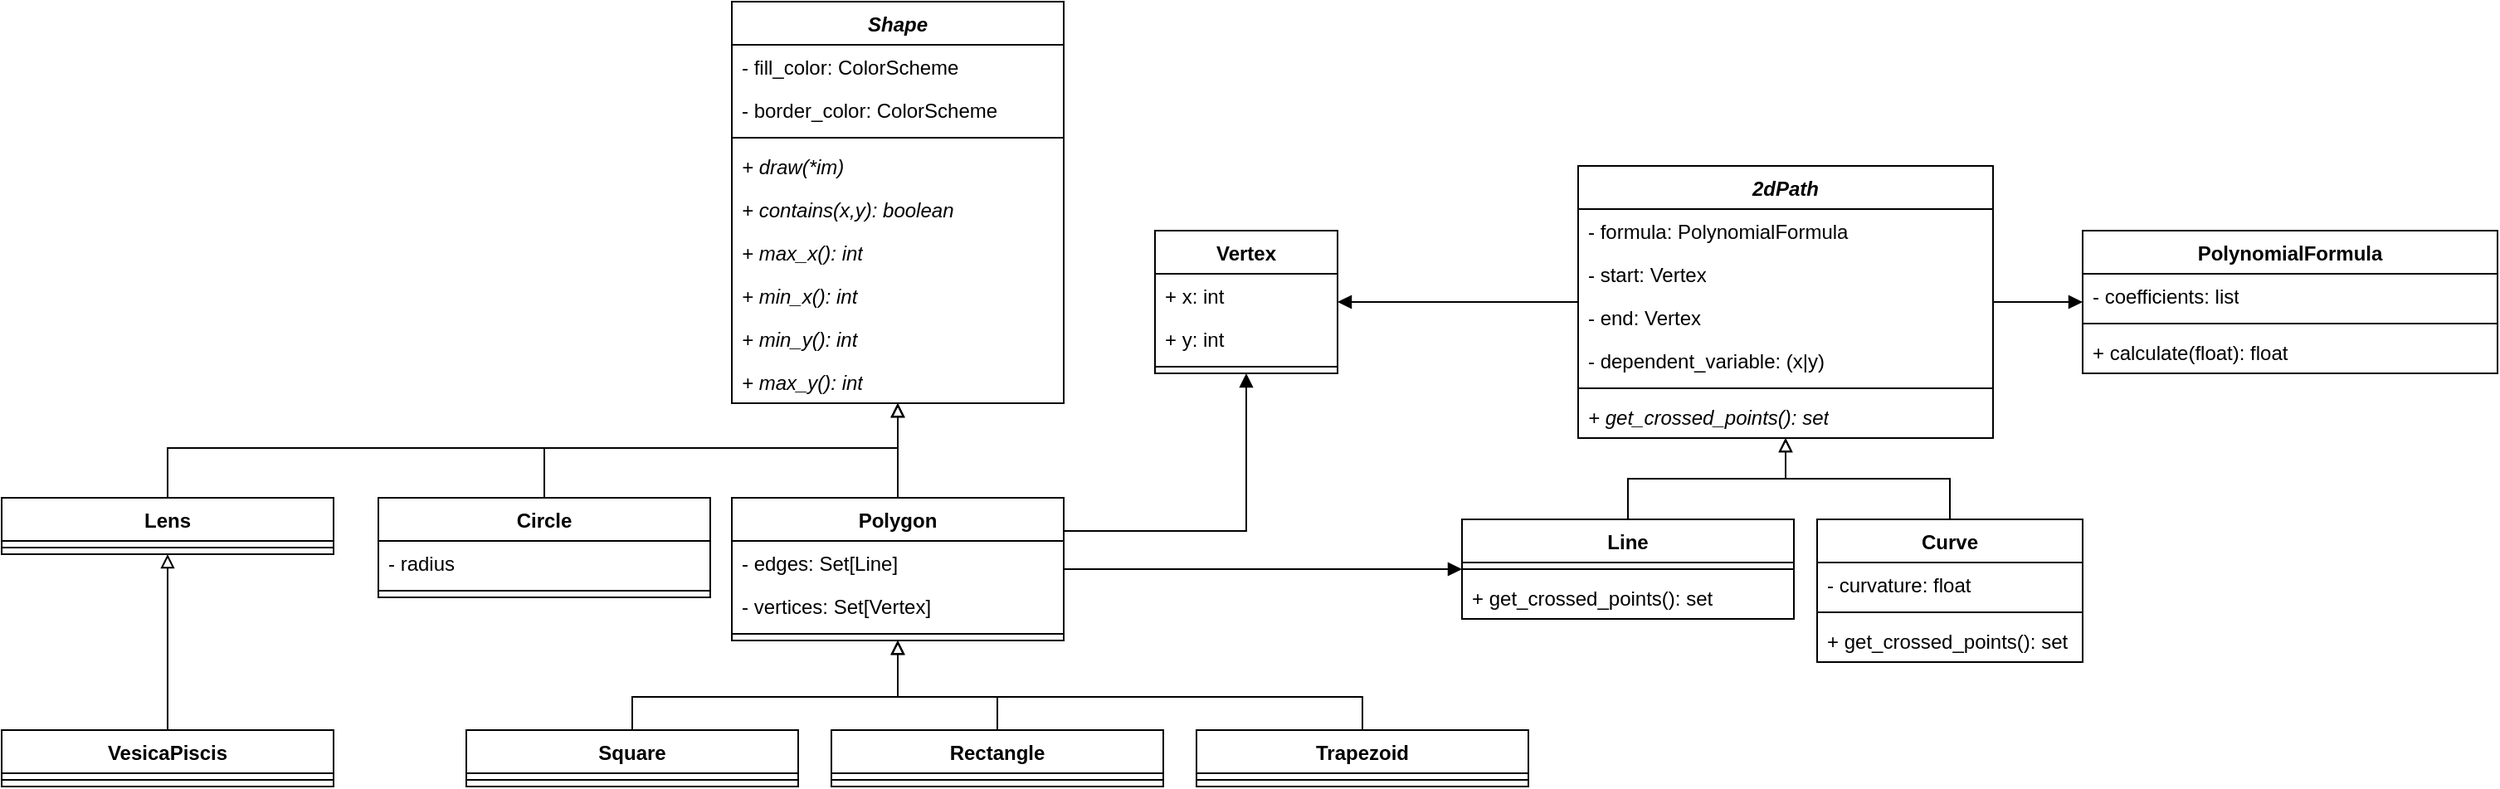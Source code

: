 <mxfile version="21.6.5" type="device">
  <diagram id="C5RBs43oDa-KdzZeNtuy" name="Page-1">
    <mxGraphModel dx="2261" dy="836" grid="1" gridSize="10" guides="1" tooltips="1" connect="1" arrows="1" fold="1" page="1" pageScale="1" pageWidth="827" pageHeight="1169" math="0" shadow="0">
      <root>
        <mxCell id="WIyWlLk6GJQsqaUBKTNV-0" />
        <mxCell id="WIyWlLk6GJQsqaUBKTNV-1" parent="WIyWlLk6GJQsqaUBKTNV-0" />
        <mxCell id="W9Dgzm_wZcdzXTSlPBRV-24" style="edgeStyle=orthogonalEdgeStyle;rounded=0;orthogonalLoop=1;jettySize=auto;html=1;fontFamily=Helvetica;fontSize=12;fontColor=default;endArrow=block;endFill=1;" parent="WIyWlLk6GJQsqaUBKTNV-1" source="W9Dgzm_wZcdzXTSlPBRV-0" target="W9Dgzm_wZcdzXTSlPBRV-4" edge="1">
          <mxGeometry relative="1" as="geometry" />
        </mxCell>
        <mxCell id="W9Dgzm_wZcdzXTSlPBRV-35" style="edgeStyle=orthogonalEdgeStyle;rounded=0;orthogonalLoop=1;jettySize=auto;html=1;fontFamily=Helvetica;fontSize=12;fontColor=default;endArrow=block;endFill=1;" parent="WIyWlLk6GJQsqaUBKTNV-1" source="W9Dgzm_wZcdzXTSlPBRV-0" target="W9Dgzm_wZcdzXTSlPBRV-29" edge="1">
          <mxGeometry relative="1" as="geometry" />
        </mxCell>
        <mxCell id="W9Dgzm_wZcdzXTSlPBRV-0" value="&lt;i&gt;2dPath&lt;/i&gt;" style="swimlane;fontStyle=1;align=center;verticalAlign=top;childLayout=stackLayout;horizontal=1;startSize=26;horizontalStack=0;resizeParent=1;resizeParentMax=0;resizeLast=0;collapsible=1;marginBottom=0;whiteSpace=wrap;html=1;" parent="WIyWlLk6GJQsqaUBKTNV-1" vertex="1">
          <mxGeometry x="310" y="160" width="250" height="164" as="geometry" />
        </mxCell>
        <mxCell id="W9Dgzm_wZcdzXTSlPBRV-1" value="- formula: PolynomialFormula" style="text;strokeColor=none;fillColor=none;align=left;verticalAlign=top;spacingLeft=4;spacingRight=4;overflow=hidden;rotatable=0;points=[[0,0.5],[1,0.5]];portConstraint=eastwest;whiteSpace=wrap;html=1;" parent="W9Dgzm_wZcdzXTSlPBRV-0" vertex="1">
          <mxGeometry y="26" width="250" height="26" as="geometry" />
        </mxCell>
        <mxCell id="W9Dgzm_wZcdzXTSlPBRV-18" value="- start: Vertex" style="text;strokeColor=none;fillColor=none;align=left;verticalAlign=top;spacingLeft=4;spacingRight=4;overflow=hidden;rotatable=0;points=[[0,0.5],[1,0.5]];portConstraint=eastwest;whiteSpace=wrap;html=1;" parent="W9Dgzm_wZcdzXTSlPBRV-0" vertex="1">
          <mxGeometry y="52" width="250" height="26" as="geometry" />
        </mxCell>
        <mxCell id="W9Dgzm_wZcdzXTSlPBRV-19" value="- end: Vertex" style="text;strokeColor=none;fillColor=none;align=left;verticalAlign=top;spacingLeft=4;spacingRight=4;overflow=hidden;rotatable=0;points=[[0,0.5],[1,0.5]];portConstraint=eastwest;whiteSpace=wrap;html=1;" parent="W9Dgzm_wZcdzXTSlPBRV-0" vertex="1">
          <mxGeometry y="78" width="250" height="26" as="geometry" />
        </mxCell>
        <mxCell id="W9Dgzm_wZcdzXTSlPBRV-20" value="- dependent_variable: (x|y)" style="text;strokeColor=none;fillColor=none;align=left;verticalAlign=top;spacingLeft=4;spacingRight=4;overflow=hidden;rotatable=0;points=[[0,0.5],[1,0.5]];portConstraint=eastwest;whiteSpace=wrap;html=1;" parent="W9Dgzm_wZcdzXTSlPBRV-0" vertex="1">
          <mxGeometry y="104" width="250" height="26" as="geometry" />
        </mxCell>
        <mxCell id="W9Dgzm_wZcdzXTSlPBRV-2" value="" style="line;strokeWidth=1;fillColor=none;align=left;verticalAlign=middle;spacingTop=-1;spacingLeft=3;spacingRight=3;rotatable=0;labelPosition=right;points=[];portConstraint=eastwest;strokeColor=inherit;" parent="W9Dgzm_wZcdzXTSlPBRV-0" vertex="1">
          <mxGeometry y="130" width="250" height="8" as="geometry" />
        </mxCell>
        <mxCell id="W9Dgzm_wZcdzXTSlPBRV-3" value="&lt;i&gt;+ get_crossed_points(): set&lt;/i&gt;" style="text;strokeColor=none;fillColor=none;align=left;verticalAlign=top;spacingLeft=4;spacingRight=4;overflow=hidden;rotatable=0;points=[[0,0.5],[1,0.5]];portConstraint=eastwest;whiteSpace=wrap;html=1;" parent="W9Dgzm_wZcdzXTSlPBRV-0" vertex="1">
          <mxGeometry y="138" width="250" height="26" as="geometry" />
        </mxCell>
        <mxCell id="W9Dgzm_wZcdzXTSlPBRV-4" value="PolynomialFormula" style="swimlane;fontStyle=1;align=center;verticalAlign=top;childLayout=stackLayout;horizontal=1;startSize=26;horizontalStack=0;resizeParent=1;resizeParentMax=0;resizeLast=0;collapsible=1;marginBottom=0;whiteSpace=wrap;html=1;" parent="WIyWlLk6GJQsqaUBKTNV-1" vertex="1">
          <mxGeometry x="614" y="199" width="250" height="86" as="geometry" />
        </mxCell>
        <mxCell id="W9Dgzm_wZcdzXTSlPBRV-5" value="- coefficients: list" style="text;strokeColor=none;fillColor=none;align=left;verticalAlign=top;spacingLeft=4;spacingRight=4;overflow=hidden;rotatable=0;points=[[0,0.5],[1,0.5]];portConstraint=eastwest;whiteSpace=wrap;html=1;" parent="W9Dgzm_wZcdzXTSlPBRV-4" vertex="1">
          <mxGeometry y="26" width="250" height="26" as="geometry" />
        </mxCell>
        <mxCell id="W9Dgzm_wZcdzXTSlPBRV-6" value="" style="line;strokeWidth=1;fillColor=none;align=left;verticalAlign=middle;spacingTop=-1;spacingLeft=3;spacingRight=3;rotatable=0;labelPosition=right;points=[];portConstraint=eastwest;strokeColor=inherit;" parent="W9Dgzm_wZcdzXTSlPBRV-4" vertex="1">
          <mxGeometry y="52" width="250" height="8" as="geometry" />
        </mxCell>
        <mxCell id="W9Dgzm_wZcdzXTSlPBRV-7" value="+ calculate(float): float" style="text;strokeColor=none;fillColor=none;align=left;verticalAlign=top;spacingLeft=4;spacingRight=4;overflow=hidden;rotatable=0;points=[[0,0.5],[1,0.5]];portConstraint=eastwest;whiteSpace=wrap;html=1;" parent="W9Dgzm_wZcdzXTSlPBRV-4" vertex="1">
          <mxGeometry y="60" width="250" height="26" as="geometry" />
        </mxCell>
        <mxCell id="W9Dgzm_wZcdzXTSlPBRV-23" style="edgeStyle=orthogonalEdgeStyle;rounded=0;orthogonalLoop=1;jettySize=auto;html=1;fontFamily=Helvetica;fontSize=12;fontColor=default;endArrow=block;endFill=0;" parent="WIyWlLk6GJQsqaUBKTNV-1" source="W9Dgzm_wZcdzXTSlPBRV-8" target="W9Dgzm_wZcdzXTSlPBRV-0" edge="1">
          <mxGeometry relative="1" as="geometry" />
        </mxCell>
        <mxCell id="W9Dgzm_wZcdzXTSlPBRV-8" value="Line" style="swimlane;fontStyle=1;align=center;verticalAlign=top;childLayout=stackLayout;horizontal=1;startSize=26;horizontalStack=0;resizeParent=1;resizeParentMax=0;resizeLast=0;collapsible=1;marginBottom=0;whiteSpace=wrap;html=1;" parent="WIyWlLk6GJQsqaUBKTNV-1" vertex="1">
          <mxGeometry x="240" y="373" width="200" height="60" as="geometry" />
        </mxCell>
        <mxCell id="W9Dgzm_wZcdzXTSlPBRV-10" value="" style="line;strokeWidth=1;fillColor=none;align=left;verticalAlign=middle;spacingTop=-1;spacingLeft=3;spacingRight=3;rotatable=0;labelPosition=right;points=[];portConstraint=eastwest;strokeColor=inherit;" parent="W9Dgzm_wZcdzXTSlPBRV-8" vertex="1">
          <mxGeometry y="26" width="200" height="8" as="geometry" />
        </mxCell>
        <mxCell id="W9Dgzm_wZcdzXTSlPBRV-17" value="+ get_crossed_points(): set" style="text;strokeColor=none;fillColor=none;align=left;verticalAlign=top;spacingLeft=4;spacingRight=4;overflow=hidden;rotatable=0;points=[[0,0.5],[1,0.5]];portConstraint=eastwest;whiteSpace=wrap;html=1;" parent="W9Dgzm_wZcdzXTSlPBRV-8" vertex="1">
          <mxGeometry y="34" width="200" height="26" as="geometry" />
        </mxCell>
        <mxCell id="W9Dgzm_wZcdzXTSlPBRV-22" style="edgeStyle=orthogonalEdgeStyle;rounded=0;orthogonalLoop=1;jettySize=auto;html=1;fontFamily=Helvetica;fontSize=12;fontColor=default;endArrow=block;endFill=0;" parent="WIyWlLk6GJQsqaUBKTNV-1" source="W9Dgzm_wZcdzXTSlPBRV-12" target="W9Dgzm_wZcdzXTSlPBRV-0" edge="1">
          <mxGeometry relative="1" as="geometry" />
        </mxCell>
        <mxCell id="W9Dgzm_wZcdzXTSlPBRV-12" value="Curve" style="swimlane;fontStyle=1;align=center;verticalAlign=top;childLayout=stackLayout;horizontal=1;startSize=26;horizontalStack=0;resizeParent=1;resizeParentMax=0;resizeLast=0;collapsible=1;marginBottom=0;whiteSpace=wrap;html=1;" parent="WIyWlLk6GJQsqaUBKTNV-1" vertex="1">
          <mxGeometry x="454" y="373" width="160" height="86" as="geometry" />
        </mxCell>
        <mxCell id="W9Dgzm_wZcdzXTSlPBRV-13" value="- curvature: float" style="text;strokeColor=none;fillColor=none;align=left;verticalAlign=top;spacingLeft=4;spacingRight=4;overflow=hidden;rotatable=0;points=[[0,0.5],[1,0.5]];portConstraint=eastwest;whiteSpace=wrap;html=1;" parent="W9Dgzm_wZcdzXTSlPBRV-12" vertex="1">
          <mxGeometry y="26" width="160" height="26" as="geometry" />
        </mxCell>
        <mxCell id="W9Dgzm_wZcdzXTSlPBRV-14" value="" style="line;strokeWidth=1;fillColor=none;align=left;verticalAlign=middle;spacingTop=-1;spacingLeft=3;spacingRight=3;rotatable=0;labelPosition=right;points=[];portConstraint=eastwest;strokeColor=inherit;" parent="W9Dgzm_wZcdzXTSlPBRV-12" vertex="1">
          <mxGeometry y="52" width="160" height="8" as="geometry" />
        </mxCell>
        <mxCell id="W9Dgzm_wZcdzXTSlPBRV-21" value="+ get_crossed_points(): set" style="text;strokeColor=none;fillColor=none;align=left;verticalAlign=top;spacingLeft=4;spacingRight=4;overflow=hidden;rotatable=0;points=[[0,0.5],[1,0.5]];portConstraint=eastwest;whiteSpace=wrap;html=1;" parent="W9Dgzm_wZcdzXTSlPBRV-12" vertex="1">
          <mxGeometry y="60" width="160" height="26" as="geometry" />
        </mxCell>
        <mxCell id="W9Dgzm_wZcdzXTSlPBRV-36" style="edgeStyle=orthogonalEdgeStyle;rounded=0;orthogonalLoop=1;jettySize=auto;html=1;fontFamily=Helvetica;fontSize=12;fontColor=default;endArrow=block;endFill=1;" parent="WIyWlLk6GJQsqaUBKTNV-1" source="W9Dgzm_wZcdzXTSlPBRV-25" target="W9Dgzm_wZcdzXTSlPBRV-29" edge="1">
          <mxGeometry relative="1" as="geometry">
            <Array as="points">
              <mxPoint x="110" y="380" />
            </Array>
          </mxGeometry>
        </mxCell>
        <mxCell id="W9Dgzm_wZcdzXTSlPBRV-37" style="edgeStyle=orthogonalEdgeStyle;rounded=0;orthogonalLoop=1;jettySize=auto;html=1;fontFamily=Helvetica;fontSize=12;fontColor=default;endArrow=block;endFill=1;" parent="WIyWlLk6GJQsqaUBKTNV-1" source="W9Dgzm_wZcdzXTSlPBRV-25" target="W9Dgzm_wZcdzXTSlPBRV-8" edge="1">
          <mxGeometry relative="1" as="geometry" />
        </mxCell>
        <mxCell id="W9Dgzm_wZcdzXTSlPBRV-40" style="edgeStyle=orthogonalEdgeStyle;rounded=0;orthogonalLoop=1;jettySize=auto;html=1;fontFamily=Helvetica;fontSize=12;fontColor=default;endArrow=block;endFill=0;" parent="WIyWlLk6GJQsqaUBKTNV-1" source="W9Dgzm_wZcdzXTSlPBRV-25" target="W9Dgzm_wZcdzXTSlPBRV-38" edge="1">
          <mxGeometry relative="1" as="geometry" />
        </mxCell>
        <mxCell id="W9Dgzm_wZcdzXTSlPBRV-25" value="Polygon" style="swimlane;fontStyle=1;align=center;verticalAlign=top;childLayout=stackLayout;horizontal=1;startSize=26;horizontalStack=0;resizeParent=1;resizeParentMax=0;resizeLast=0;collapsible=1;marginBottom=0;whiteSpace=wrap;html=1;fontFamily=Helvetica;fontSize=12;fontColor=default;fillColor=none;gradientColor=none;" parent="WIyWlLk6GJQsqaUBKTNV-1" vertex="1">
          <mxGeometry x="-200" y="360" width="200" height="86" as="geometry" />
        </mxCell>
        <mxCell id="W9Dgzm_wZcdzXTSlPBRV-44" value="- edges: Set[Line]" style="text;strokeColor=none;fillColor=none;align=left;verticalAlign=top;spacingLeft=4;spacingRight=4;overflow=hidden;rotatable=0;points=[[0,0.5],[1,0.5]];portConstraint=eastwest;whiteSpace=wrap;html=1;" parent="W9Dgzm_wZcdzXTSlPBRV-25" vertex="1">
          <mxGeometry y="26" width="200" height="26" as="geometry" />
        </mxCell>
        <mxCell id="W9Dgzm_wZcdzXTSlPBRV-45" value="- vertices: Set[Vertex]" style="text;strokeColor=none;fillColor=none;align=left;verticalAlign=top;spacingLeft=4;spacingRight=4;overflow=hidden;rotatable=0;points=[[0,0.5],[1,0.5]];portConstraint=eastwest;whiteSpace=wrap;html=1;" parent="W9Dgzm_wZcdzXTSlPBRV-25" vertex="1">
          <mxGeometry y="52" width="200" height="26" as="geometry" />
        </mxCell>
        <mxCell id="W9Dgzm_wZcdzXTSlPBRV-27" value="" style="line;strokeWidth=1;fillColor=none;align=left;verticalAlign=middle;spacingTop=-1;spacingLeft=3;spacingRight=3;rotatable=0;labelPosition=right;points=[];portConstraint=eastwest;strokeColor=inherit;fontFamily=Helvetica;fontSize=12;fontColor=default;html=1;" parent="W9Dgzm_wZcdzXTSlPBRV-25" vertex="1">
          <mxGeometry y="78" width="200" height="8" as="geometry" />
        </mxCell>
        <mxCell id="W9Dgzm_wZcdzXTSlPBRV-29" value="Vertex" style="swimlane;fontStyle=1;align=center;verticalAlign=top;childLayout=stackLayout;horizontal=1;startSize=26;horizontalStack=0;resizeParent=1;resizeParentMax=0;resizeLast=0;collapsible=1;marginBottom=0;whiteSpace=wrap;html=1;" parent="WIyWlLk6GJQsqaUBKTNV-1" vertex="1">
          <mxGeometry x="55" y="199" width="110" height="86" as="geometry" />
        </mxCell>
        <mxCell id="W9Dgzm_wZcdzXTSlPBRV-34" value="+ x: int" style="text;strokeColor=none;fillColor=none;align=left;verticalAlign=top;spacingLeft=4;spacingRight=4;overflow=hidden;rotatable=0;points=[[0,0.5],[1,0.5]];portConstraint=eastwest;whiteSpace=wrap;html=1;" parent="W9Dgzm_wZcdzXTSlPBRV-29" vertex="1">
          <mxGeometry y="26" width="110" height="26" as="geometry" />
        </mxCell>
        <mxCell id="W9Dgzm_wZcdzXTSlPBRV-33" value="+ y: int" style="text;strokeColor=none;fillColor=none;align=left;verticalAlign=top;spacingLeft=4;spacingRight=4;overflow=hidden;rotatable=0;points=[[0,0.5],[1,0.5]];portConstraint=eastwest;whiteSpace=wrap;html=1;" parent="W9Dgzm_wZcdzXTSlPBRV-29" vertex="1">
          <mxGeometry y="52" width="110" height="26" as="geometry" />
        </mxCell>
        <mxCell id="W9Dgzm_wZcdzXTSlPBRV-30" value="" style="line;strokeWidth=1;fillColor=none;align=left;verticalAlign=middle;spacingTop=-1;spacingLeft=3;spacingRight=3;rotatable=0;labelPosition=right;points=[];portConstraint=eastwest;strokeColor=inherit;" parent="W9Dgzm_wZcdzXTSlPBRV-29" vertex="1">
          <mxGeometry y="78" width="110" height="8" as="geometry" />
        </mxCell>
        <mxCell id="W9Dgzm_wZcdzXTSlPBRV-38" value="&lt;i&gt;Shape&lt;/i&gt;" style="swimlane;fontStyle=1;align=center;verticalAlign=top;childLayout=stackLayout;horizontal=1;startSize=26;horizontalStack=0;resizeParent=1;resizeParentMax=0;resizeLast=0;collapsible=1;marginBottom=0;whiteSpace=wrap;html=1;fontFamily=Helvetica;fontSize=12;fontColor=default;fillColor=none;gradientColor=none;" parent="WIyWlLk6GJQsqaUBKTNV-1" vertex="1">
          <mxGeometry x="-200" y="61" width="200" height="242" as="geometry" />
        </mxCell>
        <mxCell id="W9Dgzm_wZcdzXTSlPBRV-41" value="- fill_color: ColorScheme" style="text;strokeColor=none;fillColor=none;align=left;verticalAlign=top;spacingLeft=4;spacingRight=4;overflow=hidden;rotatable=0;points=[[0,0.5],[1,0.5]];portConstraint=eastwest;whiteSpace=wrap;html=1;" parent="W9Dgzm_wZcdzXTSlPBRV-38" vertex="1">
          <mxGeometry y="26" width="200" height="26" as="geometry" />
        </mxCell>
        <mxCell id="W9Dgzm_wZcdzXTSlPBRV-42" value="- border_color: ColorScheme" style="text;strokeColor=none;fillColor=none;align=left;verticalAlign=top;spacingLeft=4;spacingRight=4;overflow=hidden;rotatable=0;points=[[0,0.5],[1,0.5]];portConstraint=eastwest;whiteSpace=wrap;html=1;" parent="W9Dgzm_wZcdzXTSlPBRV-38" vertex="1">
          <mxGeometry y="52" width="200" height="26" as="geometry" />
        </mxCell>
        <mxCell id="W9Dgzm_wZcdzXTSlPBRV-39" value="" style="line;strokeWidth=1;fillColor=none;align=left;verticalAlign=middle;spacingTop=-1;spacingLeft=3;spacingRight=3;rotatable=0;labelPosition=right;points=[];portConstraint=eastwest;strokeColor=inherit;fontFamily=Helvetica;fontSize=12;fontColor=default;html=1;" parent="W9Dgzm_wZcdzXTSlPBRV-38" vertex="1">
          <mxGeometry y="78" width="200" height="8" as="geometry" />
        </mxCell>
        <mxCell id="W9Dgzm_wZcdzXTSlPBRV-43" value="+ draw(*im)" style="text;strokeColor=none;fillColor=none;align=left;verticalAlign=top;spacingLeft=4;spacingRight=4;overflow=hidden;rotatable=0;points=[[0,0.5],[1,0.5]];portConstraint=eastwest;whiteSpace=wrap;html=1;fontStyle=2" parent="W9Dgzm_wZcdzXTSlPBRV-38" vertex="1">
          <mxGeometry y="86" width="200" height="26" as="geometry" />
        </mxCell>
        <mxCell id="qIdphx-PsDUApvVX-ov6-0" value="+ contains(x,y): boolean" style="text;strokeColor=none;fillColor=none;align=left;verticalAlign=top;spacingLeft=4;spacingRight=4;overflow=hidden;rotatable=0;points=[[0,0.5],[1,0.5]];portConstraint=eastwest;whiteSpace=wrap;html=1;fontStyle=2" vertex="1" parent="W9Dgzm_wZcdzXTSlPBRV-38">
          <mxGeometry y="112" width="200" height="26" as="geometry" />
        </mxCell>
        <mxCell id="qIdphx-PsDUApvVX-ov6-1" value="+ max_x(): int" style="text;strokeColor=none;fillColor=none;align=left;verticalAlign=top;spacingLeft=4;spacingRight=4;overflow=hidden;rotatable=0;points=[[0,0.5],[1,0.5]];portConstraint=eastwest;whiteSpace=wrap;html=1;fontStyle=2" vertex="1" parent="W9Dgzm_wZcdzXTSlPBRV-38">
          <mxGeometry y="138" width="200" height="26" as="geometry" />
        </mxCell>
        <mxCell id="qIdphx-PsDUApvVX-ov6-2" value="+ min_x(): int" style="text;strokeColor=none;fillColor=none;align=left;verticalAlign=top;spacingLeft=4;spacingRight=4;overflow=hidden;rotatable=0;points=[[0,0.5],[1,0.5]];portConstraint=eastwest;whiteSpace=wrap;html=1;fontStyle=2" vertex="1" parent="W9Dgzm_wZcdzXTSlPBRV-38">
          <mxGeometry y="164" width="200" height="26" as="geometry" />
        </mxCell>
        <mxCell id="qIdphx-PsDUApvVX-ov6-3" value="+ min_y(): int" style="text;strokeColor=none;fillColor=none;align=left;verticalAlign=top;spacingLeft=4;spacingRight=4;overflow=hidden;rotatable=0;points=[[0,0.5],[1,0.5]];portConstraint=eastwest;whiteSpace=wrap;html=1;fontStyle=2" vertex="1" parent="W9Dgzm_wZcdzXTSlPBRV-38">
          <mxGeometry y="190" width="200" height="26" as="geometry" />
        </mxCell>
        <mxCell id="qIdphx-PsDUApvVX-ov6-4" value="+ max_y(): int" style="text;strokeColor=none;fillColor=none;align=left;verticalAlign=top;spacingLeft=4;spacingRight=4;overflow=hidden;rotatable=0;points=[[0,0.5],[1,0.5]];portConstraint=eastwest;whiteSpace=wrap;html=1;fontStyle=2" vertex="1" parent="W9Dgzm_wZcdzXTSlPBRV-38">
          <mxGeometry y="216" width="200" height="26" as="geometry" />
        </mxCell>
        <mxCell id="W9Dgzm_wZcdzXTSlPBRV-51" style="edgeStyle=orthogonalEdgeStyle;rounded=0;orthogonalLoop=1;jettySize=auto;html=1;fontFamily=Helvetica;fontSize=12;fontColor=default;endArrow=block;endFill=0;" parent="WIyWlLk6GJQsqaUBKTNV-1" source="W9Dgzm_wZcdzXTSlPBRV-46" target="W9Dgzm_wZcdzXTSlPBRV-38" edge="1">
          <mxGeometry relative="1" as="geometry">
            <Array as="points">
              <mxPoint x="-313" y="330" />
              <mxPoint x="-100" y="330" />
            </Array>
          </mxGeometry>
        </mxCell>
        <mxCell id="W9Dgzm_wZcdzXTSlPBRV-46" value="Circle" style="swimlane;fontStyle=1;align=center;verticalAlign=top;childLayout=stackLayout;horizontal=1;startSize=26;horizontalStack=0;resizeParent=1;resizeParentMax=0;resizeLast=0;collapsible=1;marginBottom=0;whiteSpace=wrap;html=1;fontFamily=Helvetica;fontSize=12;fontColor=default;fillColor=none;gradientColor=none;" parent="WIyWlLk6GJQsqaUBKTNV-1" vertex="1">
          <mxGeometry x="-413" y="360" width="200" height="60" as="geometry" />
        </mxCell>
        <mxCell id="W9Dgzm_wZcdzXTSlPBRV-50" value="- radius" style="text;strokeColor=none;fillColor=none;align=left;verticalAlign=top;spacingLeft=4;spacingRight=4;overflow=hidden;rotatable=0;points=[[0,0.5],[1,0.5]];portConstraint=eastwest;whiteSpace=wrap;html=1;" parent="W9Dgzm_wZcdzXTSlPBRV-46" vertex="1">
          <mxGeometry y="26" width="200" height="26" as="geometry" />
        </mxCell>
        <mxCell id="W9Dgzm_wZcdzXTSlPBRV-49" value="" style="line;strokeWidth=1;fillColor=none;align=left;verticalAlign=middle;spacingTop=-1;spacingLeft=3;spacingRight=3;rotatable=0;labelPosition=right;points=[];portConstraint=eastwest;strokeColor=inherit;fontFamily=Helvetica;fontSize=12;fontColor=default;html=1;" parent="W9Dgzm_wZcdzXTSlPBRV-46" vertex="1">
          <mxGeometry y="52" width="200" height="8" as="geometry" />
        </mxCell>
        <mxCell id="W9Dgzm_wZcdzXTSlPBRV-56" style="edgeStyle=orthogonalEdgeStyle;rounded=0;orthogonalLoop=1;jettySize=auto;html=1;fontFamily=Helvetica;fontSize=12;fontColor=default;endArrow=block;endFill=0;" parent="WIyWlLk6GJQsqaUBKTNV-1" source="W9Dgzm_wZcdzXTSlPBRV-52" target="W9Dgzm_wZcdzXTSlPBRV-25" edge="1">
          <mxGeometry relative="1" as="geometry">
            <Array as="points">
              <mxPoint x="-260" y="480" />
              <mxPoint x="-100" y="480" />
            </Array>
          </mxGeometry>
        </mxCell>
        <mxCell id="W9Dgzm_wZcdzXTSlPBRV-52" value="Square" style="swimlane;fontStyle=1;align=center;verticalAlign=top;childLayout=stackLayout;horizontal=1;startSize=26;horizontalStack=0;resizeParent=1;resizeParentMax=0;resizeLast=0;collapsible=1;marginBottom=0;whiteSpace=wrap;html=1;fontFamily=Helvetica;fontSize=12;fontColor=default;fillColor=none;gradientColor=none;" parent="WIyWlLk6GJQsqaUBKTNV-1" vertex="1">
          <mxGeometry x="-360" y="500" width="200" height="34" as="geometry" />
        </mxCell>
        <mxCell id="W9Dgzm_wZcdzXTSlPBRV-55" value="" style="line;strokeWidth=1;fillColor=none;align=left;verticalAlign=middle;spacingTop=-1;spacingLeft=3;spacingRight=3;rotatable=0;labelPosition=right;points=[];portConstraint=eastwest;strokeColor=inherit;fontFamily=Helvetica;fontSize=12;fontColor=default;html=1;" parent="W9Dgzm_wZcdzXTSlPBRV-52" vertex="1">
          <mxGeometry y="26" width="200" height="8" as="geometry" />
        </mxCell>
        <mxCell id="W9Dgzm_wZcdzXTSlPBRV-62" style="edgeStyle=orthogonalEdgeStyle;rounded=0;orthogonalLoop=1;jettySize=auto;html=1;fontFamily=Helvetica;fontSize=12;fontColor=default;endArrow=block;endFill=0;" parent="WIyWlLk6GJQsqaUBKTNV-1" source="W9Dgzm_wZcdzXTSlPBRV-59" target="W9Dgzm_wZcdzXTSlPBRV-38" edge="1">
          <mxGeometry relative="1" as="geometry">
            <Array as="points">
              <mxPoint x="-540" y="330" />
              <mxPoint x="-100" y="330" />
            </Array>
          </mxGeometry>
        </mxCell>
        <mxCell id="W9Dgzm_wZcdzXTSlPBRV-59" value="Lens" style="swimlane;fontStyle=1;align=center;verticalAlign=top;childLayout=stackLayout;horizontal=1;startSize=26;horizontalStack=0;resizeParent=1;resizeParentMax=0;resizeLast=0;collapsible=1;marginBottom=0;whiteSpace=wrap;html=1;fontFamily=Helvetica;fontSize=12;fontColor=default;fillColor=none;gradientColor=none;" parent="WIyWlLk6GJQsqaUBKTNV-1" vertex="1">
          <mxGeometry x="-640" y="360" width="200" height="34" as="geometry" />
        </mxCell>
        <mxCell id="W9Dgzm_wZcdzXTSlPBRV-61" value="" style="line;strokeWidth=1;fillColor=none;align=left;verticalAlign=middle;spacingTop=-1;spacingLeft=3;spacingRight=3;rotatable=0;labelPosition=right;points=[];portConstraint=eastwest;strokeColor=inherit;fontFamily=Helvetica;fontSize=12;fontColor=default;html=1;" parent="W9Dgzm_wZcdzXTSlPBRV-59" vertex="1">
          <mxGeometry y="26" width="200" height="8" as="geometry" />
        </mxCell>
        <mxCell id="W9Dgzm_wZcdzXTSlPBRV-66" style="edgeStyle=orthogonalEdgeStyle;rounded=0;orthogonalLoop=1;jettySize=auto;html=1;fontFamily=Helvetica;fontSize=12;fontColor=default;endArrow=block;endFill=0;" parent="WIyWlLk6GJQsqaUBKTNV-1" source="W9Dgzm_wZcdzXTSlPBRV-63" target="W9Dgzm_wZcdzXTSlPBRV-59" edge="1">
          <mxGeometry relative="1" as="geometry" />
        </mxCell>
        <mxCell id="W9Dgzm_wZcdzXTSlPBRV-63" value="VesicaPiscis" style="swimlane;fontStyle=1;align=center;verticalAlign=top;childLayout=stackLayout;horizontal=1;startSize=26;horizontalStack=0;resizeParent=1;resizeParentMax=0;resizeLast=0;collapsible=1;marginBottom=0;whiteSpace=wrap;html=1;fontFamily=Helvetica;fontSize=12;fontColor=default;fillColor=none;gradientColor=none;" parent="WIyWlLk6GJQsqaUBKTNV-1" vertex="1">
          <mxGeometry x="-640" y="500" width="200" height="34" as="geometry" />
        </mxCell>
        <mxCell id="W9Dgzm_wZcdzXTSlPBRV-65" value="" style="line;strokeWidth=1;fillColor=none;align=left;verticalAlign=middle;spacingTop=-1;spacingLeft=3;spacingRight=3;rotatable=0;labelPosition=right;points=[];portConstraint=eastwest;strokeColor=inherit;fontFamily=Helvetica;fontSize=12;fontColor=default;html=1;" parent="W9Dgzm_wZcdzXTSlPBRV-63" vertex="1">
          <mxGeometry y="26" width="200" height="8" as="geometry" />
        </mxCell>
        <mxCell id="W9Dgzm_wZcdzXTSlPBRV-69" style="edgeStyle=orthogonalEdgeStyle;rounded=0;orthogonalLoop=1;jettySize=auto;html=1;fontFamily=Helvetica;fontSize=12;fontColor=default;endArrow=block;endFill=0;" parent="WIyWlLk6GJQsqaUBKTNV-1" source="W9Dgzm_wZcdzXTSlPBRV-67" target="W9Dgzm_wZcdzXTSlPBRV-25" edge="1">
          <mxGeometry relative="1" as="geometry">
            <Array as="points">
              <mxPoint x="-40" y="480" />
              <mxPoint x="-100" y="480" />
            </Array>
          </mxGeometry>
        </mxCell>
        <mxCell id="W9Dgzm_wZcdzXTSlPBRV-67" value="Rectangle" style="swimlane;fontStyle=1;align=center;verticalAlign=top;childLayout=stackLayout;horizontal=1;startSize=26;horizontalStack=0;resizeParent=1;resizeParentMax=0;resizeLast=0;collapsible=1;marginBottom=0;whiteSpace=wrap;html=1;fontFamily=Helvetica;fontSize=12;fontColor=default;fillColor=none;gradientColor=none;" parent="WIyWlLk6GJQsqaUBKTNV-1" vertex="1">
          <mxGeometry x="-140" y="500" width="200" height="34" as="geometry" />
        </mxCell>
        <mxCell id="W9Dgzm_wZcdzXTSlPBRV-68" value="" style="line;strokeWidth=1;fillColor=none;align=left;verticalAlign=middle;spacingTop=-1;spacingLeft=3;spacingRight=3;rotatable=0;labelPosition=right;points=[];portConstraint=eastwest;strokeColor=inherit;fontFamily=Helvetica;fontSize=12;fontColor=default;html=1;" parent="W9Dgzm_wZcdzXTSlPBRV-67" vertex="1">
          <mxGeometry y="26" width="200" height="8" as="geometry" />
        </mxCell>
        <mxCell id="W9Dgzm_wZcdzXTSlPBRV-72" style="edgeStyle=orthogonalEdgeStyle;rounded=0;orthogonalLoop=1;jettySize=auto;html=1;fontFamily=Helvetica;fontSize=12;fontColor=default;endArrow=block;endFill=0;" parent="WIyWlLk6GJQsqaUBKTNV-1" source="W9Dgzm_wZcdzXTSlPBRV-70" target="W9Dgzm_wZcdzXTSlPBRV-25" edge="1">
          <mxGeometry relative="1" as="geometry">
            <Array as="points">
              <mxPoint x="180" y="480" />
              <mxPoint x="-100" y="480" />
            </Array>
          </mxGeometry>
        </mxCell>
        <mxCell id="W9Dgzm_wZcdzXTSlPBRV-70" value="Trapezoid" style="swimlane;fontStyle=1;align=center;verticalAlign=top;childLayout=stackLayout;horizontal=1;startSize=26;horizontalStack=0;resizeParent=1;resizeParentMax=0;resizeLast=0;collapsible=1;marginBottom=0;whiteSpace=wrap;html=1;fontFamily=Helvetica;fontSize=12;fontColor=default;fillColor=none;gradientColor=none;" parent="WIyWlLk6GJQsqaUBKTNV-1" vertex="1">
          <mxGeometry x="80" y="500" width="200" height="34" as="geometry" />
        </mxCell>
        <mxCell id="W9Dgzm_wZcdzXTSlPBRV-71" value="" style="line;strokeWidth=1;fillColor=none;align=left;verticalAlign=middle;spacingTop=-1;spacingLeft=3;spacingRight=3;rotatable=0;labelPosition=right;points=[];portConstraint=eastwest;strokeColor=inherit;fontFamily=Helvetica;fontSize=12;fontColor=default;html=1;" parent="W9Dgzm_wZcdzXTSlPBRV-70" vertex="1">
          <mxGeometry y="26" width="200" height="8" as="geometry" />
        </mxCell>
      </root>
    </mxGraphModel>
  </diagram>
</mxfile>
